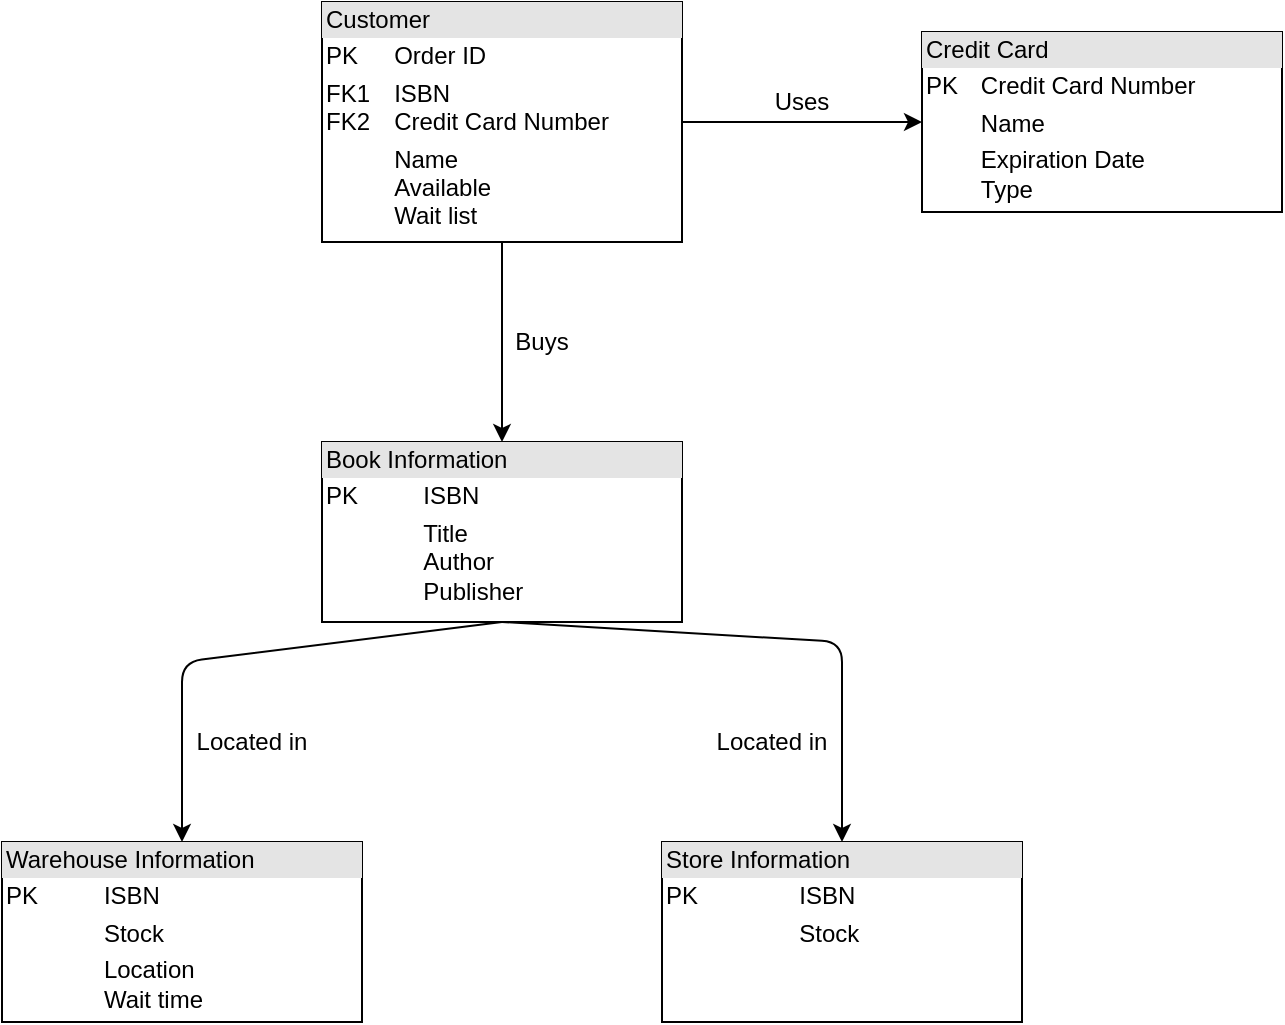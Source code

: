 <mxfile version="14.6.1" type="google"><diagram id="C5RBs43oDa-KdzZeNtuy" name="Page-1"><mxGraphModel dx="700" dy="748" grid="1" gridSize="10" guides="1" tooltips="1" connect="1" arrows="1" fold="1" page="1" pageScale="1" pageWidth="827" pageHeight="1169" math="0" shadow="0"><root><mxCell id="WIyWlLk6GJQsqaUBKTNV-0"/><mxCell id="WIyWlLk6GJQsqaUBKTNV-1" parent="WIyWlLk6GJQsqaUBKTNV-0"/><mxCell id="NXEGhwGobdXzafDlPsIs-0" value="&lt;div style=&quot;box-sizing: border-box ; width: 100% ; background: #e4e4e4 ; padding: 2px&quot;&gt;Credit Card&lt;/div&gt;&lt;table style=&quot;width: 100% ; font-size: 1em&quot; cellpadding=&quot;2&quot; cellspacing=&quot;0&quot;&gt;&lt;tbody&gt;&lt;tr&gt;&lt;td&gt;PK&lt;/td&gt;&lt;td&gt;Credit Card Number&lt;/td&gt;&lt;/tr&gt;&lt;tr&gt;&lt;td&gt;&lt;br&gt;&lt;/td&gt;&lt;td&gt;Name&lt;br&gt;&lt;/td&gt;&lt;/tr&gt;&lt;tr&gt;&lt;td&gt;&lt;/td&gt;&lt;td&gt;Expiration Date&lt;br&gt;Type&lt;/td&gt;&lt;/tr&gt;&lt;/tbody&gt;&lt;/table&gt;" style="verticalAlign=top;align=left;overflow=fill;html=1;" vertex="1" parent="WIyWlLk6GJQsqaUBKTNV-1"><mxGeometry x="520" y="75" width="180" height="90" as="geometry"/></mxCell><mxCell id="NXEGhwGobdXzafDlPsIs-1" value="&lt;div style=&quot;box-sizing: border-box ; width: 100% ; background: #e4e4e4 ; padding: 2px&quot;&gt;Book Information&lt;/div&gt;&lt;table style=&quot;width: 100% ; font-size: 1em&quot; cellpadding=&quot;2&quot; cellspacing=&quot;0&quot;&gt;&lt;tbody&gt;&lt;tr&gt;&lt;td&gt;PK&lt;/td&gt;&lt;td&gt;ISBN&lt;/td&gt;&lt;/tr&gt;&lt;tr&gt;&lt;td&gt;&lt;br&gt;&lt;/td&gt;&lt;td&gt;Title&lt;br&gt;Author&lt;br&gt;Publisher&lt;br&gt;&lt;br&gt;&lt;/td&gt;&lt;/tr&gt;&lt;tr&gt;&lt;td&gt;&lt;/td&gt;&lt;td&gt;&lt;br&gt;&lt;/td&gt;&lt;/tr&gt;&lt;/tbody&gt;&lt;/table&gt;" style="verticalAlign=top;align=left;overflow=fill;html=1;" vertex="1" parent="WIyWlLk6GJQsqaUBKTNV-1"><mxGeometry x="220" y="280" width="180" height="90" as="geometry"/></mxCell><mxCell id="NXEGhwGobdXzafDlPsIs-2" value="&lt;div style=&quot;box-sizing: border-box ; width: 100% ; background: #e4e4e4 ; padding: 2px&quot;&gt;Store Information&lt;/div&gt;&lt;table style=&quot;width: 100% ; font-size: 1em&quot; cellpadding=&quot;2&quot; cellspacing=&quot;0&quot;&gt;&lt;tbody&gt;&lt;tr&gt;&lt;td&gt;PK&lt;/td&gt;&lt;td&gt;ISBN&lt;/td&gt;&lt;/tr&gt;&lt;tr&gt;&lt;td&gt;&lt;br&gt;&lt;/td&gt;&lt;td&gt;Stock&lt;/td&gt;&lt;/tr&gt;&lt;tr&gt;&lt;td&gt;&lt;/td&gt;&lt;td&gt;&lt;br&gt;&lt;/td&gt;&lt;/tr&gt;&lt;/tbody&gt;&lt;/table&gt;" style="verticalAlign=top;align=left;overflow=fill;html=1;" vertex="1" parent="WIyWlLk6GJQsqaUBKTNV-1"><mxGeometry x="390" y="480" width="180" height="90" as="geometry"/></mxCell><mxCell id="NXEGhwGobdXzafDlPsIs-3" value="&lt;div style=&quot;box-sizing: border-box ; width: 100% ; background: #e4e4e4 ; padding: 2px&quot;&gt;Warehouse Information&lt;/div&gt;&lt;table style=&quot;width: 100% ; font-size: 1em&quot; cellpadding=&quot;2&quot; cellspacing=&quot;0&quot;&gt;&lt;tbody&gt;&lt;tr&gt;&lt;td&gt;PK&lt;/td&gt;&lt;td&gt;ISBN&lt;/td&gt;&lt;/tr&gt;&lt;tr&gt;&lt;td&gt;&lt;br&gt;&lt;/td&gt;&lt;td&gt;Stock&lt;/td&gt;&lt;/tr&gt;&lt;tr&gt;&lt;td&gt;&lt;/td&gt;&lt;td&gt;Location&lt;br&gt;Wait time&lt;/td&gt;&lt;/tr&gt;&lt;/tbody&gt;&lt;/table&gt;" style="verticalAlign=top;align=left;overflow=fill;html=1;" vertex="1" parent="WIyWlLk6GJQsqaUBKTNV-1"><mxGeometry x="60" y="480" width="180" height="90" as="geometry"/></mxCell><mxCell id="NXEGhwGobdXzafDlPsIs-4" value="&lt;div style=&quot;box-sizing: border-box ; width: 100% ; background: #e4e4e4 ; padding: 2px&quot;&gt;Customer&lt;/div&gt;&lt;table style=&quot;width: 100% ; font-size: 1em&quot; cellpadding=&quot;2&quot; cellspacing=&quot;0&quot;&gt;&lt;tbody&gt;&lt;tr&gt;&lt;td&gt;PK&lt;/td&gt;&lt;td&gt;Order ID&lt;/td&gt;&lt;/tr&gt;&lt;tr&gt;&lt;td&gt;FK1&lt;br&gt;FK2&lt;/td&gt;&lt;td&gt;ISBN&lt;br&gt;Credit Card Number&lt;/td&gt;&lt;/tr&gt;&lt;tr&gt;&lt;td&gt;&lt;/td&gt;&lt;td&gt;Name&lt;br&gt;Available&lt;br&gt;Wait list&lt;/td&gt;&lt;/tr&gt;&lt;/tbody&gt;&lt;/table&gt;" style="verticalAlign=top;align=left;overflow=fill;html=1;" vertex="1" parent="WIyWlLk6GJQsqaUBKTNV-1"><mxGeometry x="220" y="60" width="180" height="120" as="geometry"/></mxCell><mxCell id="NXEGhwGobdXzafDlPsIs-7" value="" style="endArrow=classic;html=1;exitX=0.5;exitY=1;exitDx=0;exitDy=0;entryX=0.5;entryY=0;entryDx=0;entryDy=0;" edge="1" parent="WIyWlLk6GJQsqaUBKTNV-1" source="NXEGhwGobdXzafDlPsIs-4" target="NXEGhwGobdXzafDlPsIs-1"><mxGeometry width="50" height="50" relative="1" as="geometry"><mxPoint x="320" y="410" as="sourcePoint"/><mxPoint x="370" y="360" as="targetPoint"/></mxGeometry></mxCell><mxCell id="NXEGhwGobdXzafDlPsIs-8" value="Buys" style="text;html=1;strokeColor=none;fillColor=none;align=center;verticalAlign=middle;whiteSpace=wrap;rounded=0;" vertex="1" parent="WIyWlLk6GJQsqaUBKTNV-1"><mxGeometry x="310" y="220" width="40" height="20" as="geometry"/></mxCell><mxCell id="NXEGhwGobdXzafDlPsIs-9" value="" style="endArrow=classic;html=1;exitX=1;exitY=0.5;exitDx=0;exitDy=0;entryX=0;entryY=0.5;entryDx=0;entryDy=0;" edge="1" parent="WIyWlLk6GJQsqaUBKTNV-1" source="NXEGhwGobdXzafDlPsIs-4" target="NXEGhwGobdXzafDlPsIs-0"><mxGeometry width="50" height="50" relative="1" as="geometry"><mxPoint x="320" y="410" as="sourcePoint"/><mxPoint x="370" y="360" as="targetPoint"/></mxGeometry></mxCell><mxCell id="NXEGhwGobdXzafDlPsIs-10" value="Uses" style="text;html=1;strokeColor=none;fillColor=none;align=center;verticalAlign=middle;whiteSpace=wrap;rounded=0;" vertex="1" parent="WIyWlLk6GJQsqaUBKTNV-1"><mxGeometry x="440" y="100" width="40" height="20" as="geometry"/></mxCell><mxCell id="NXEGhwGobdXzafDlPsIs-11" value="Located in" style="text;html=1;strokeColor=none;fillColor=none;align=center;verticalAlign=middle;whiteSpace=wrap;rounded=0;" vertex="1" parent="WIyWlLk6GJQsqaUBKTNV-1"><mxGeometry x="150" y="420" width="70" height="20" as="geometry"/></mxCell><mxCell id="NXEGhwGobdXzafDlPsIs-12" value="" style="endArrow=classic;html=1;exitX=0.5;exitY=1;exitDx=0;exitDy=0;entryX=0.5;entryY=0;entryDx=0;entryDy=0;" edge="1" parent="WIyWlLk6GJQsqaUBKTNV-1" source="NXEGhwGobdXzafDlPsIs-1" target="NXEGhwGobdXzafDlPsIs-3"><mxGeometry width="50" height="50" relative="1" as="geometry"><mxPoint x="320" y="410" as="sourcePoint"/><mxPoint x="370" y="360" as="targetPoint"/><Array as="points"><mxPoint x="150" y="390"/></Array></mxGeometry></mxCell><mxCell id="NXEGhwGobdXzafDlPsIs-14" value="" style="endArrow=classic;html=1;exitX=0.5;exitY=1;exitDx=0;exitDy=0;entryX=0.5;entryY=0;entryDx=0;entryDy=0;" edge="1" parent="WIyWlLk6GJQsqaUBKTNV-1" source="NXEGhwGobdXzafDlPsIs-1" target="NXEGhwGobdXzafDlPsIs-2"><mxGeometry width="50" height="50" relative="1" as="geometry"><mxPoint x="320" y="400" as="sourcePoint"/><mxPoint x="370" y="350" as="targetPoint"/><Array as="points"><mxPoint x="480" y="380"/></Array></mxGeometry></mxCell><mxCell id="NXEGhwGobdXzafDlPsIs-15" value="Located in" style="text;html=1;strokeColor=none;fillColor=none;align=center;verticalAlign=middle;whiteSpace=wrap;rounded=0;" vertex="1" parent="WIyWlLk6GJQsqaUBKTNV-1"><mxGeometry x="410" y="420" width="70" height="20" as="geometry"/></mxCell></root></mxGraphModel></diagram></mxfile>